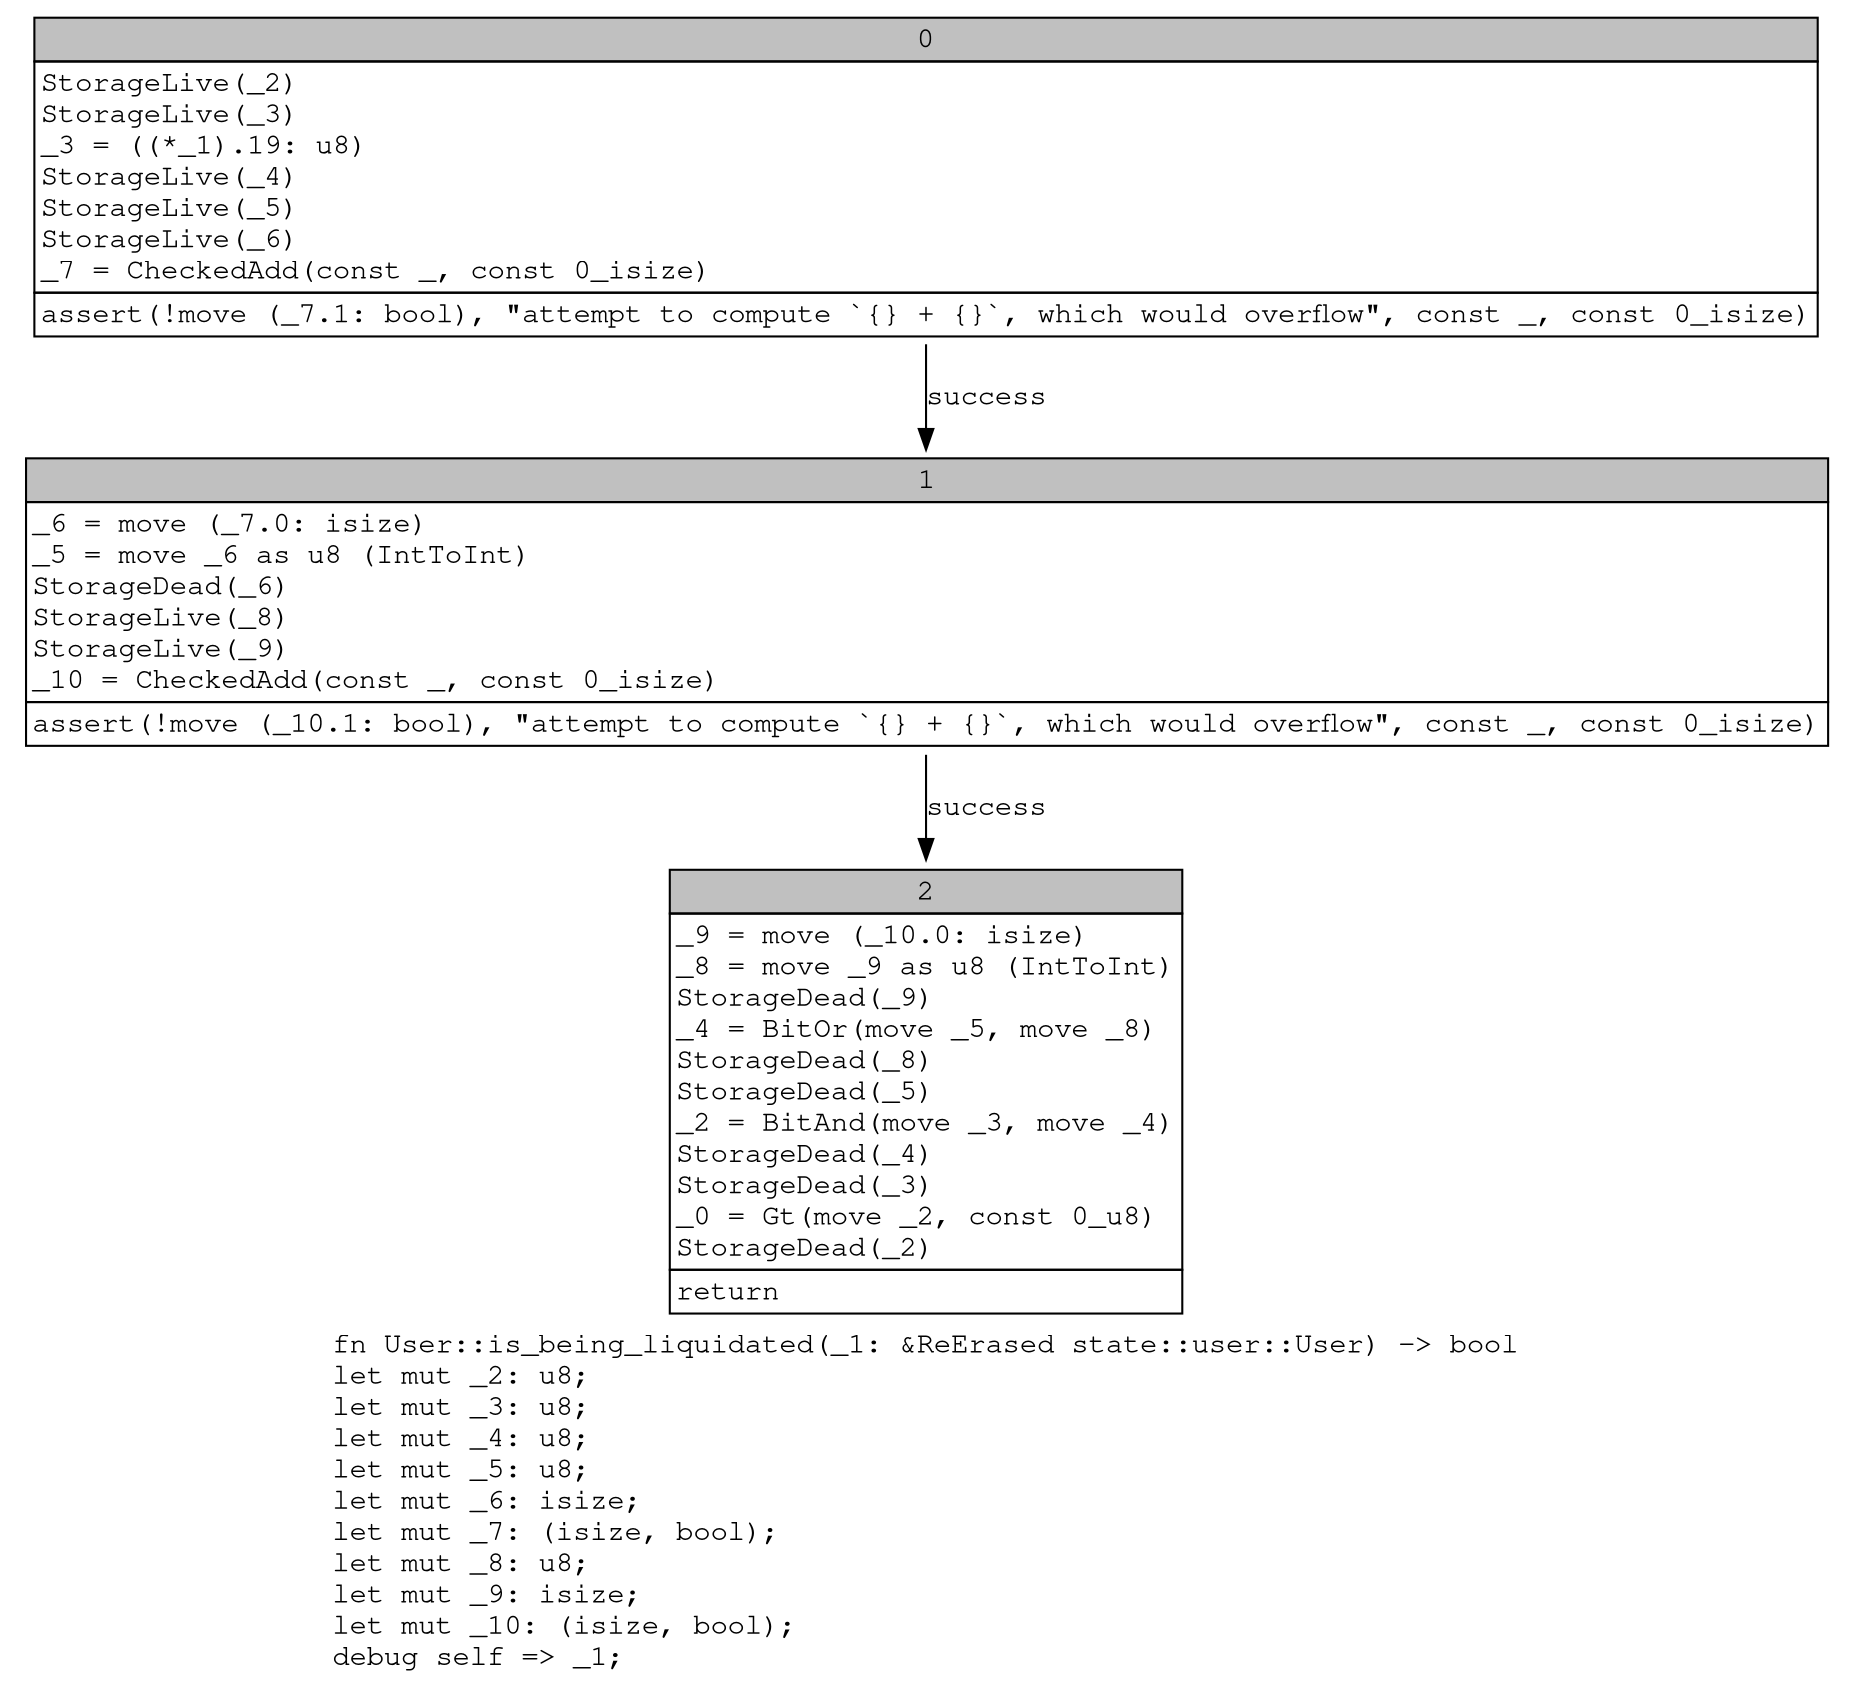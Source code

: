 digraph Mir_0_4271 {
    graph [fontname="Courier, monospace"];
    node [fontname="Courier, monospace"];
    edge [fontname="Courier, monospace"];
    label=<fn User::is_being_liquidated(_1: &amp;ReErased state::user::User) -&gt; bool<br align="left"/>let mut _2: u8;<br align="left"/>let mut _3: u8;<br align="left"/>let mut _4: u8;<br align="left"/>let mut _5: u8;<br align="left"/>let mut _6: isize;<br align="left"/>let mut _7: (isize, bool);<br align="left"/>let mut _8: u8;<br align="left"/>let mut _9: isize;<br align="left"/>let mut _10: (isize, bool);<br align="left"/>debug self =&gt; _1;<br align="left"/>>;
    bb0__0_4271 [shape="none", label=<<table border="0" cellborder="1" cellspacing="0"><tr><td bgcolor="gray" align="center" colspan="1">0</td></tr><tr><td align="left" balign="left">StorageLive(_2)<br/>StorageLive(_3)<br/>_3 = ((*_1).19: u8)<br/>StorageLive(_4)<br/>StorageLive(_5)<br/>StorageLive(_6)<br/>_7 = CheckedAdd(const _, const 0_isize)<br/></td></tr><tr><td align="left">assert(!move (_7.1: bool), &quot;attempt to compute `{} + {}`, which would overflow&quot;, const _, const 0_isize)</td></tr></table>>];
    bb1__0_4271 [shape="none", label=<<table border="0" cellborder="1" cellspacing="0"><tr><td bgcolor="gray" align="center" colspan="1">1</td></tr><tr><td align="left" balign="left">_6 = move (_7.0: isize)<br/>_5 = move _6 as u8 (IntToInt)<br/>StorageDead(_6)<br/>StorageLive(_8)<br/>StorageLive(_9)<br/>_10 = CheckedAdd(const _, const 0_isize)<br/></td></tr><tr><td align="left">assert(!move (_10.1: bool), &quot;attempt to compute `{} + {}`, which would overflow&quot;, const _, const 0_isize)</td></tr></table>>];
    bb2__0_4271 [shape="none", label=<<table border="0" cellborder="1" cellspacing="0"><tr><td bgcolor="gray" align="center" colspan="1">2</td></tr><tr><td align="left" balign="left">_9 = move (_10.0: isize)<br/>_8 = move _9 as u8 (IntToInt)<br/>StorageDead(_9)<br/>_4 = BitOr(move _5, move _8)<br/>StorageDead(_8)<br/>StorageDead(_5)<br/>_2 = BitAnd(move _3, move _4)<br/>StorageDead(_4)<br/>StorageDead(_3)<br/>_0 = Gt(move _2, const 0_u8)<br/>StorageDead(_2)<br/></td></tr><tr><td align="left">return</td></tr></table>>];
    bb0__0_4271 -> bb1__0_4271 [label="success"];
    bb1__0_4271 -> bb2__0_4271 [label="success"];
}
